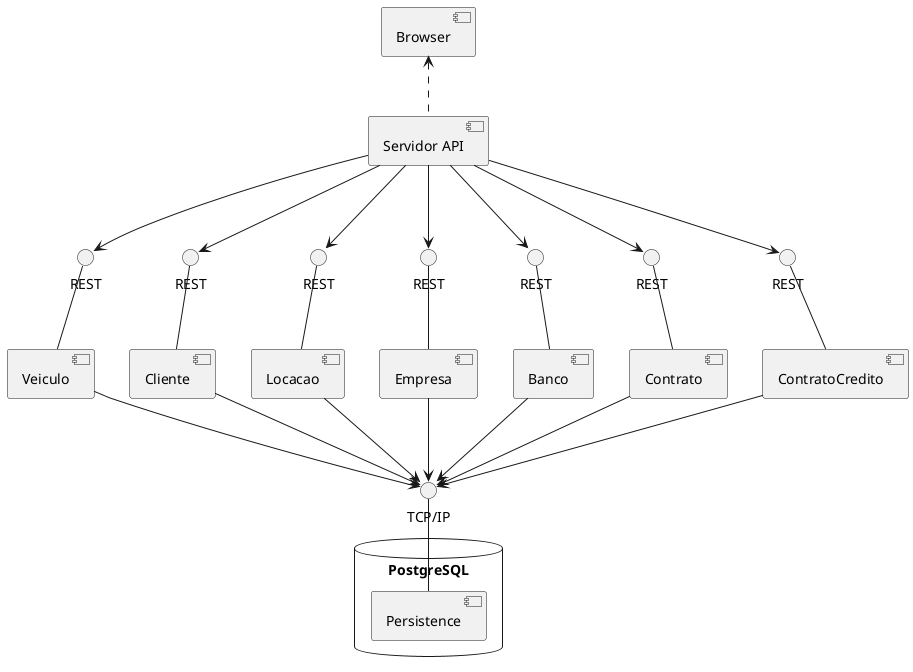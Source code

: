 @startuml

[Browser] <.. [Servidor API]

interface "REST" as R1
interface "REST" as R2
interface "REST" as R3
interface "REST" as R4
interface "REST" as R5
interface "REST" as R6
interface "REST" as R7

R1 -down- [Veiculo]
R2 -down- [Cliente]
R3 -down- [Locacao]
R4 -down- [Empresa]
R5 -down- [Banco]
R6 -down- [Contrato]
R7 -down- [ContratoCredito]

[Servidor API] --> R1
[Servidor API] --> R2
[Servidor API] --> R3
[Servidor API] --> R4
[Servidor API] --> R5
[Servidor API] --> R6
[Servidor API] --> R7

interface "TCP/IP" as T1

database "PostgreSQL" {
   T1 -down- [Persistence]
}

[Veiculo] --> T1
[Cliente] --> T1
[Locacao] --> T1
[Empresa] --> T1
[Banco] --> T1
[Contrato] --> T1
[ContratoCredito] --> T1

@enduml
